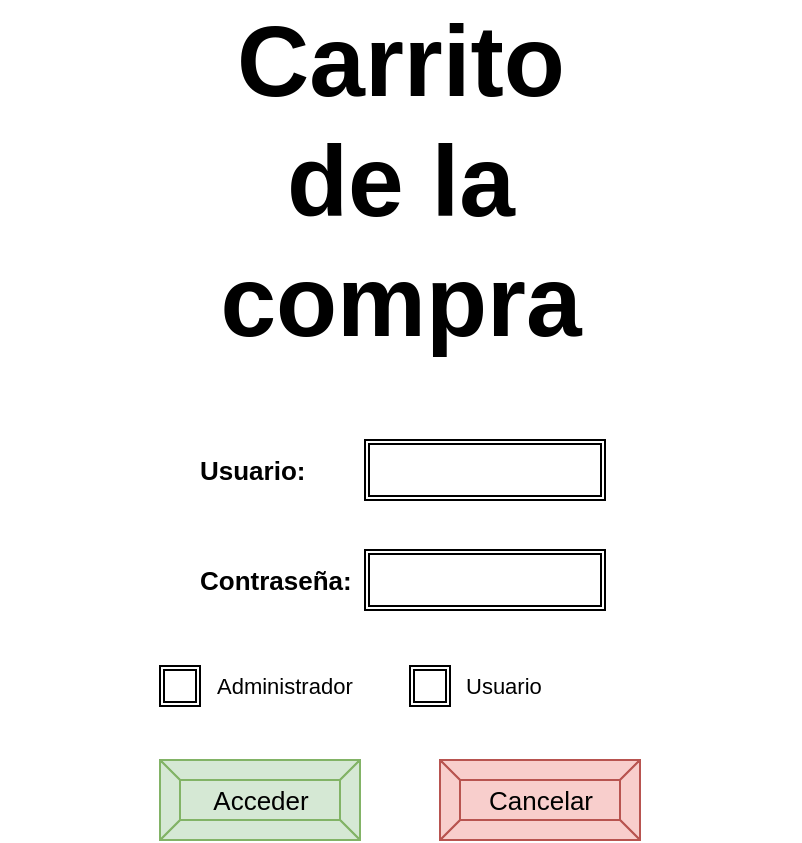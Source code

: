 <mxfile version="13.9.7" type="github" pages="7">
  <diagram id="1oytryBO9GSDGIrizIe0" name="Pantalla Principal">
    <mxGraphModel dx="782" dy="469" grid="1" gridSize="10" guides="1" tooltips="1" connect="1" arrows="1" fold="1" page="1" pageScale="1" pageWidth="850" pageHeight="1100" math="0" shadow="0">
      <root>
        <mxCell id="ukNA-M5yfLvQJVox_OQi-0" />
        <mxCell id="ukNA-M5yfLvQJVox_OQi-1" parent="ukNA-M5yfLvQJVox_OQi-0" />
        <mxCell id="4FIWCCuaARvgvhv9Qzkj-0" value="&lt;font style=&quot;font-size: 50px&quot;&gt;Carrito &lt;br&gt;de la &lt;br&gt;compra&lt;/font&gt;" style="text;strokeColor=none;fillColor=none;html=1;fontSize=45;fontStyle=1;verticalAlign=middle;align=center;" parent="ukNA-M5yfLvQJVox_OQi-1" vertex="1">
          <mxGeometry x="200" y="120" width="400" height="140" as="geometry" />
        </mxCell>
        <mxCell id="wFfbfzE87KHU4SjTxhdI-11" value="Usuario:" style="text;html=1;strokeColor=none;fillColor=none;align=left;verticalAlign=middle;whiteSpace=wrap;rounded=0;fontSize=13;fontStyle=1" parent="ukNA-M5yfLvQJVox_OQi-1" vertex="1">
          <mxGeometry x="297.5" y="325" width="80" height="20" as="geometry" />
        </mxCell>
        <mxCell id="wFfbfzE87KHU4SjTxhdI-12" value="&lt;b&gt;Contraseña:&lt;/b&gt;" style="text;html=1;strokeColor=none;fillColor=none;align=left;verticalAlign=middle;whiteSpace=wrap;rounded=0;fontSize=13;" parent="ukNA-M5yfLvQJVox_OQi-1" vertex="1">
          <mxGeometry x="297.5" y="380" width="80" height="20" as="geometry" />
        </mxCell>
        <mxCell id="wFfbfzE87KHU4SjTxhdI-13" value="" style="shape=ext;double=1;rounded=0;whiteSpace=wrap;html=1;" parent="ukNA-M5yfLvQJVox_OQi-1" vertex="1">
          <mxGeometry x="382.5" y="320" width="120" height="30" as="geometry" />
        </mxCell>
        <mxCell id="wFfbfzE87KHU4SjTxhdI-15" value="" style="shape=ext;double=1;rounded=0;whiteSpace=wrap;html=1;" parent="ukNA-M5yfLvQJVox_OQi-1" vertex="1">
          <mxGeometry x="382.5" y="375" width="120" height="30" as="geometry" />
        </mxCell>
        <mxCell id="wFfbfzE87KHU4SjTxhdI-16" value="Acceder" style="labelPosition=center;verticalLabelPosition=middle;align=center;html=1;shape=mxgraph.basic.button;dx=10;fontSize=13;fillColor=#d5e8d4;strokeColor=#82b366;" parent="ukNA-M5yfLvQJVox_OQi-1" vertex="1">
          <mxGeometry x="280" y="480" width="100" height="40" as="geometry" />
        </mxCell>
        <mxCell id="wFfbfzE87KHU4SjTxhdI-17" value="Cancelar" style="labelPosition=center;verticalLabelPosition=middle;align=center;html=1;shape=mxgraph.basic.button;dx=10;fontSize=13;fillColor=#f8cecc;strokeColor=#b85450;" parent="ukNA-M5yfLvQJVox_OQi-1" vertex="1">
          <mxGeometry x="420" y="480" width="100" height="40" as="geometry" />
        </mxCell>
        <mxCell id="wFfbfzE87KHU4SjTxhdI-18" value="Administrador" style="text;strokeColor=none;fillColor=none;align=left;verticalAlign=top;spacingLeft=4;spacingRight=4;overflow=hidden;rotatable=0;points=[[0,0.5],[1,0.5]];portConstraint=eastwest;fontSize=11;" parent="ukNA-M5yfLvQJVox_OQi-1" vertex="1">
          <mxGeometry x="302.5" y="430" width="80" height="26" as="geometry" />
        </mxCell>
        <mxCell id="wFfbfzE87KHU4SjTxhdI-19" value="Usuario" style="text;html=1;strokeColor=none;fillColor=none;align=left;verticalAlign=middle;whiteSpace=wrap;rounded=0;fontSize=11;" parent="ukNA-M5yfLvQJVox_OQi-1" vertex="1">
          <mxGeometry x="431.25" y="433" width="77.5" height="20" as="geometry" />
        </mxCell>
        <mxCell id="wFfbfzE87KHU4SjTxhdI-21" value="" style="shape=ext;double=1;rounded=0;whiteSpace=wrap;html=1;labelBackgroundColor=#000000;fontSize=11;align=left;" parent="ukNA-M5yfLvQJVox_OQi-1" vertex="1">
          <mxGeometry x="405" y="433" width="20" height="20" as="geometry" />
        </mxCell>
        <mxCell id="wFfbfzE87KHU4SjTxhdI-22" value="" style="shape=ext;double=1;rounded=0;whiteSpace=wrap;html=1;labelBackgroundColor=#000000;fontSize=11;align=left;" parent="ukNA-M5yfLvQJVox_OQi-1" vertex="1">
          <mxGeometry x="280" y="433" width="20" height="20" as="geometry" />
        </mxCell>
      </root>
    </mxGraphModel>
  </diagram>
  <diagram id="JE7RJHUmOD-XOfDB0uFe" name="Página consumidores">
    <mxGraphModel dx="782" dy="469" grid="1" gridSize="10" guides="1" tooltips="1" connect="1" arrows="1" fold="1" page="1" pageScale="1" pageWidth="850" pageHeight="1100" math="0" shadow="0">
      <root>
        <mxCell id="9Xrupegw-qmzZwdCUhiw-0" />
        <mxCell id="9Xrupegw-qmzZwdCUhiw-1" parent="9Xrupegw-qmzZwdCUhiw-0" />
        <mxCell id="KhyxX-JlV9OXpOjM26cw-0" value="Consumidores" style="swimlane;fontStyle=0;childLayout=stackLayout;horizontal=1;startSize=26;fillColor=none;horizontalStack=0;resizeParent=1;resizeParentMax=0;resizeLast=0;collapsible=1;marginBottom=0;labelBackgroundColor=none;fontSize=15;align=left;" parent="9Xrupegw-qmzZwdCUhiw-1" vertex="1">
          <mxGeometry x="240" y="110" width="280" height="156" as="geometry" />
        </mxCell>
        <mxCell id="KhyxX-JlV9OXpOjM26cw-1" value="Antonio Pinares Pérez" style="text;strokeColor=none;fillColor=none;align=left;verticalAlign=top;spacingLeft=4;spacingRight=4;overflow=hidden;rotatable=0;points=[[0,0.5],[1,0.5]];portConstraint=eastwest;" parent="KhyxX-JlV9OXpOjM26cw-0" vertex="1">
          <mxGeometry y="26" width="280" height="26" as="geometry" />
        </mxCell>
        <mxCell id="KhyxX-JlV9OXpOjM26cw-2" value="Jose Luis Domínguez Suárez" style="text;strokeColor=none;fillColor=none;align=left;verticalAlign=top;spacingLeft=4;spacingRight=4;overflow=hidden;rotatable=0;points=[[0,0.5],[1,0.5]];portConstraint=eastwest;" parent="KhyxX-JlV9OXpOjM26cw-0" vertex="1">
          <mxGeometry y="52" width="280" height="26" as="geometry" />
        </mxCell>
        <mxCell id="KhyxX-JlV9OXpOjM26cw-3" value="David Alonso Fernández" style="text;strokeColor=none;fillColor=none;align=left;verticalAlign=top;spacingLeft=4;spacingRight=4;overflow=hidden;rotatable=0;points=[[0,0.5],[1,0.5]];portConstraint=eastwest;" parent="KhyxX-JlV9OXpOjM26cw-0" vertex="1">
          <mxGeometry y="78" width="280" height="26" as="geometry" />
        </mxCell>
        <mxCell id="U7ENtaiXiIMHcHtLOBs0-0" value="Pepe Viyuela García" style="text;strokeColor=none;fillColor=none;align=left;verticalAlign=top;spacingLeft=4;spacingRight=4;overflow=hidden;rotatable=0;points=[[0,0.5],[1,0.5]];portConstraint=eastwest;" parent="KhyxX-JlV9OXpOjM26cw-0" vertex="1">
          <mxGeometry y="104" width="280" height="26" as="geometry" />
        </mxCell>
        <mxCell id="U7ENtaiXiIMHcHtLOBs0-1" value="Francisco Alvarez Rueda " style="text;strokeColor=none;fillColor=none;align=left;verticalAlign=top;spacingLeft=4;spacingRight=4;overflow=hidden;rotatable=0;points=[[0,0.5],[1,0.5]];portConstraint=eastwest;" parent="KhyxX-JlV9OXpOjM26cw-0" vertex="1">
          <mxGeometry y="130" width="280" height="26" as="geometry" />
        </mxCell>
        <mxCell id="U7ENtaiXiIMHcHtLOBs0-3" value="Crear" style="labelPosition=center;verticalLabelPosition=middle;align=center;html=1;shape=mxgraph.basic.button;dx=10;labelBackgroundColor=none;fontSize=15;fillColor=#d5e8d4;strokeColor=#82b366;" parent="9Xrupegw-qmzZwdCUhiw-1" vertex="1">
          <mxGeometry x="150" y="310" width="100" height="40" as="geometry" />
        </mxCell>
        <mxCell id="U7ENtaiXiIMHcHtLOBs0-4" value="Borrar" style="labelPosition=center;verticalLabelPosition=middle;align=center;html=1;shape=mxgraph.basic.button;dx=10;labelBackgroundColor=none;fontSize=15;fillColor=#f8cecc;strokeColor=#b85450;" parent="9Xrupegw-qmzZwdCUhiw-1" vertex="1">
          <mxGeometry x="270" y="310" width="100" height="40" as="geometry" />
        </mxCell>
        <mxCell id="U7ENtaiXiIMHcHtLOBs0-5" value="Modificar" style="labelPosition=center;verticalLabelPosition=middle;align=center;html=1;shape=mxgraph.basic.button;dx=10;labelBackgroundColor=none;fontSize=15;fillColor=#dae8fc;strokeColor=#6c8ebf;" parent="9Xrupegw-qmzZwdCUhiw-1" vertex="1">
          <mxGeometry x="390" y="310" width="100" height="40" as="geometry" />
        </mxCell>
        <mxCell id="h-pnrAj-fxrFlI1M0Emh-0" value="" style="endArrow=classic;html=1;fontSize=14;" parent="9Xrupegw-qmzZwdCUhiw-1" edge="1">
          <mxGeometry width="50" height="50" relative="1" as="geometry">
            <mxPoint x="320" y="352" as="sourcePoint" />
            <mxPoint x="320" y="390" as="targetPoint" />
            <Array as="points" />
          </mxGeometry>
        </mxCell>
        <mxCell id="h-pnrAj-fxrFlI1M0Emh-1" value="Icon" style="text;html=1;strokeColor=none;fillColor=none;align=center;verticalAlign=middle;whiteSpace=wrap;rounded=0;" parent="9Xrupegw-qmzZwdCUhiw-1" vertex="1">
          <mxGeometry x="300" y="390" width="40" height="20" as="geometry" />
        </mxCell>
        <mxCell id="Ra2SCtTPDi94LdlTgoam-0" value="Ver pedidos &lt;br&gt;y facturas" style="labelPosition=center;verticalLabelPosition=middle;align=center;html=1;shape=mxgraph.basic.button;dx=10;fontSize=14;fillColor=#e1d5e7;strokeColor=#9673a6;" parent="9Xrupegw-qmzZwdCUhiw-1" vertex="1">
          <mxGeometry x="510" y="300" width="100" height="60" as="geometry" />
        </mxCell>
        <mxCell id="OKfHSta1-EENuwD91ScF-0" value="Nombre:" style="text;html=1;strokeColor=none;fillColor=none;align=left;verticalAlign=middle;whiteSpace=wrap;rounded=0;fontSize=14;fontStyle=1" parent="9Xrupegw-qmzZwdCUhiw-1" vertex="1">
          <mxGeometry x="490" y="425" width="100" height="20" as="geometry" />
        </mxCell>
        <mxCell id="OKfHSta1-EENuwD91ScF-1" value="&lt;b&gt;Dirección:&lt;/b&gt;" style="text;html=1;strokeColor=none;fillColor=none;align=left;verticalAlign=middle;whiteSpace=wrap;rounded=0;fontSize=14;" parent="9Xrupegw-qmzZwdCUhiw-1" vertex="1">
          <mxGeometry x="490" y="505" width="100" height="20" as="geometry" />
        </mxCell>
        <mxCell id="OKfHSta1-EENuwD91ScF-2" value="Teléfono:" style="text;html=1;strokeColor=none;fillColor=none;align=left;verticalAlign=middle;whiteSpace=wrap;rounded=0;fontSize=14;fontStyle=1" parent="9Xrupegw-qmzZwdCUhiw-1" vertex="1">
          <mxGeometry x="490" y="545" width="100" height="20" as="geometry" />
        </mxCell>
        <mxCell id="OKfHSta1-EENuwD91ScF-3" value="" style="shape=ext;double=1;rounded=0;whiteSpace=wrap;html=1;fontSize=14;align=left;" parent="9Xrupegw-qmzZwdCUhiw-1" vertex="1">
          <mxGeometry x="600" y="420" width="150" height="30" as="geometry" />
        </mxCell>
        <mxCell id="OKfHSta1-EENuwD91ScF-4" value="" style="shape=ext;double=1;rounded=0;whiteSpace=wrap;html=1;fontSize=14;align=left;" parent="9Xrupegw-qmzZwdCUhiw-1" vertex="1">
          <mxGeometry x="600" y="500" width="150" height="30" as="geometry" />
        </mxCell>
        <mxCell id="OKfHSta1-EENuwD91ScF-5" value="" style="shape=ext;double=1;rounded=0;whiteSpace=wrap;html=1;fontSize=14;align=left;" parent="9Xrupegw-qmzZwdCUhiw-1" vertex="1">
          <mxGeometry x="600" y="540" width="150" height="30" as="geometry" />
        </mxCell>
        <mxCell id="OKfHSta1-EENuwD91ScF-6" value="Añadir" style="labelPosition=center;verticalLabelPosition=middle;align=center;html=1;shape=mxgraph.basic.button;dx=10;fontSize=14;fillColor=#d5e8d4;strokeColor=#82b366;" parent="9Xrupegw-qmzZwdCUhiw-1" vertex="1">
          <mxGeometry x="490" y="605" width="100" height="40" as="geometry" />
        </mxCell>
        <mxCell id="OKfHSta1-EENuwD91ScF-7" value="Volver" style="labelPosition=center;verticalLabelPosition=middle;align=center;html=1;shape=mxgraph.basic.button;dx=10;fontSize=14;fillColor=#dae8fc;strokeColor=#6c8ebf;" parent="9Xrupegw-qmzZwdCUhiw-1" vertex="1">
          <mxGeometry x="630" y="605" width="100" height="40" as="geometry" />
        </mxCell>
        <mxCell id="qkgVL1MJs17L4o5YYskw-0" value="Apellidos:" style="text;html=1;strokeColor=none;fillColor=none;align=left;verticalAlign=middle;whiteSpace=wrap;rounded=0;fontSize=14;fontStyle=1" parent="9Xrupegw-qmzZwdCUhiw-1" vertex="1">
          <mxGeometry x="490" y="465" width="100" height="20" as="geometry" />
        </mxCell>
        <mxCell id="qkgVL1MJs17L4o5YYskw-1" value="" style="shape=ext;double=1;rounded=0;whiteSpace=wrap;html=1;fontSize=14;align=left;" parent="9Xrupegw-qmzZwdCUhiw-1" vertex="1">
          <mxGeometry x="600" y="460" width="150" height="30" as="geometry" />
        </mxCell>
        <mxCell id="Mc2fQ1zBVUID_WkqstHb-0" value="&amp;nbsp;Volver a la&lt;br&gt;Pantalla principal" style="labelPosition=center;verticalLabelPosition=middle;align=center;html=1;shape=mxgraph.basic.button;dx=10;fontSize=14;fillColor=#fff2cc;strokeColor=#d6b656;" parent="9Xrupegw-qmzZwdCUhiw-1" vertex="1">
          <mxGeometry x="320" y="690" width="160" height="60" as="geometry" />
        </mxCell>
      </root>
    </mxGraphModel>
  </diagram>
  <diagram id="oGccPNe0Vo_Gk9L0wp7k" name="Página modificación">
    <mxGraphModel dx="782" dy="469" grid="1" gridSize="10" guides="1" tooltips="1" connect="1" arrows="1" fold="1" page="1" pageScale="1" pageWidth="850" pageHeight="1100" math="0" shadow="0">
      <root>
        <mxCell id="Xw8H62WZDZWN23Qor98x-0" />
        <mxCell id="Xw8H62WZDZWN23Qor98x-1" parent="Xw8H62WZDZWN23Qor98x-0" />
        <mxCell id="Xw8H62WZDZWN23Qor98x-2" value="Nombre:" style="text;html=1;strokeColor=none;fillColor=none;align=left;verticalAlign=middle;whiteSpace=wrap;rounded=0;fontSize=14;fontStyle=1" parent="Xw8H62WZDZWN23Qor98x-1" vertex="1">
          <mxGeometry x="270" y="135" width="100" height="20" as="geometry" />
        </mxCell>
        <mxCell id="Xw8H62WZDZWN23Qor98x-3" value="&lt;b&gt;Dirección:&lt;/b&gt;" style="text;html=1;strokeColor=none;fillColor=none;align=left;verticalAlign=middle;whiteSpace=wrap;rounded=0;fontSize=14;" parent="Xw8H62WZDZWN23Qor98x-1" vertex="1">
          <mxGeometry x="270" y="175" width="100" height="20" as="geometry" />
        </mxCell>
        <mxCell id="Xw8H62WZDZWN23Qor98x-4" value="Teléfono:" style="text;html=1;strokeColor=none;fillColor=none;align=left;verticalAlign=middle;whiteSpace=wrap;rounded=0;fontSize=14;fontStyle=1" parent="Xw8H62WZDZWN23Qor98x-1" vertex="1">
          <mxGeometry x="270" y="215" width="100" height="20" as="geometry" />
        </mxCell>
        <mxCell id="Xw8H62WZDZWN23Qor98x-5" value="" style="shape=ext;double=1;rounded=0;whiteSpace=wrap;html=1;fontSize=14;align=left;" parent="Xw8H62WZDZWN23Qor98x-1" vertex="1">
          <mxGeometry x="380" y="130" width="170" height="30" as="geometry" />
        </mxCell>
        <mxCell id="Xw8H62WZDZWN23Qor98x-6" value="" style="shape=ext;double=1;rounded=0;whiteSpace=wrap;html=1;fontSize=14;align=left;" parent="Xw8H62WZDZWN23Qor98x-1" vertex="1">
          <mxGeometry x="380" y="170" width="170" height="30" as="geometry" />
        </mxCell>
        <mxCell id="Xw8H62WZDZWN23Qor98x-7" value="" style="shape=ext;double=1;rounded=0;whiteSpace=wrap;html=1;fontSize=14;align=left;" parent="Xw8H62WZDZWN23Qor98x-1" vertex="1">
          <mxGeometry x="380" y="210" width="170" height="30" as="geometry" />
        </mxCell>
        <mxCell id="Xw8H62WZDZWN23Qor98x-8" value="Datos del consumidor" style="text;strokeColor=none;fillColor=none;html=1;fontSize=24;fontStyle=1;verticalAlign=middle;align=center;" parent="Xw8H62WZDZWN23Qor98x-1" vertex="1">
          <mxGeometry x="285" y="50" width="280" height="40" as="geometry" />
        </mxCell>
        <mxCell id="Xw8H62WZDZWN23Qor98x-9" value="Guardar cambios" style="labelPosition=center;verticalLabelPosition=middle;align=center;html=1;shape=mxgraph.basic.button;dx=10;fontSize=14;fillColor=#d5e8d4;strokeColor=#82b366;" parent="Xw8H62WZDZWN23Qor98x-1" vertex="1">
          <mxGeometry x="250" y="280" width="150" height="40" as="geometry" />
        </mxCell>
        <mxCell id="Xw8H62WZDZWN23Qor98x-10" value="Volver" style="labelPosition=center;verticalLabelPosition=middle;align=center;html=1;shape=mxgraph.basic.button;dx=10;fontSize=14;fillColor=#dae8fc;strokeColor=#6c8ebf;" parent="Xw8H62WZDZWN23Qor98x-1" vertex="1">
          <mxGeometry x="465" y="280" width="100" height="40" as="geometry" />
        </mxCell>
      </root>
    </mxGraphModel>
  </diagram>
  <diagram id="ALhSMi8Ux_vQNglmKTie" name="Página Pedidos y Facturas">
    <mxGraphModel dx="782" dy="469" grid="1" gridSize="10" guides="1" tooltips="1" connect="1" arrows="1" fold="1" page="1" pageScale="1" pageWidth="850" pageHeight="1100" math="0" shadow="0">
      <root>
        <mxCell id="i37LLWliPGDlSj_grzE--0" />
        <mxCell id="i37LLWliPGDlSj_grzE--1" parent="i37LLWliPGDlSj_grzE--0" />
        <mxCell id="nz117XyAdWPTFLOI48Ry-0" value="Pedidos" style="shape=table;html=1;whiteSpace=wrap;startSize=30;container=1;collapsible=0;childLayout=tableLayout;fontStyle=1;align=center;fontSize=14;" parent="i37LLWliPGDlSj_grzE--1" vertex="1">
          <mxGeometry x="70" y="160" width="398" height="150" as="geometry" />
        </mxCell>
        <mxCell id="nz117XyAdWPTFLOI48Ry-1" value="" style="shape=partialRectangle;html=1;whiteSpace=wrap;collapsible=0;dropTarget=0;pointerEvents=0;fillColor=none;top=0;left=0;bottom=0;right=0;points=[[0,0.5],[1,0.5]];portConstraint=eastwest;" parent="nz117XyAdWPTFLOI48Ry-0" vertex="1">
          <mxGeometry y="30" width="398" height="40" as="geometry" />
        </mxCell>
        <mxCell id="nz117XyAdWPTFLOI48Ry-2" value="Id pedido" style="shape=partialRectangle;html=1;whiteSpace=wrap;connectable=0;fillColor=none;top=0;left=0;bottom=0;right=0;overflow=hidden;fontStyle=1" parent="nz117XyAdWPTFLOI48Ry-1" vertex="1">
          <mxGeometry width="101" height="40" as="geometry" />
        </mxCell>
        <mxCell id="nz117XyAdWPTFLOI48Ry-4" value="Id consumidor" style="shape=partialRectangle;html=1;whiteSpace=wrap;connectable=0;fillColor=none;top=0;left=0;bottom=0;right=0;overflow=hidden;fontStyle=1" parent="nz117XyAdWPTFLOI48Ry-1" vertex="1">
          <mxGeometry x="101" width="101" height="40" as="geometry" />
        </mxCell>
        <mxCell id="9FDW1EErlyag8xGHhBON-5" value="Precio total" style="shape=partialRectangle;html=1;whiteSpace=wrap;connectable=0;fillColor=none;top=0;left=0;bottom=0;right=0;overflow=hidden;fontStyle=1" parent="nz117XyAdWPTFLOI48Ry-1" vertex="1">
          <mxGeometry x="202" width="98" height="40" as="geometry" />
        </mxCell>
        <mxCell id="a_FSmU-_Md6L7YnnoDBz-0" value="Fecha" style="shape=partialRectangle;html=1;whiteSpace=wrap;connectable=0;fillColor=none;top=0;left=0;bottom=0;right=0;overflow=hidden;fontStyle=1" parent="nz117XyAdWPTFLOI48Ry-1" vertex="1">
          <mxGeometry x="300" width="98" height="40" as="geometry" />
        </mxCell>
        <mxCell id="nz117XyAdWPTFLOI48Ry-5" value="" style="shape=partialRectangle;html=1;whiteSpace=wrap;collapsible=0;dropTarget=0;pointerEvents=0;fillColor=none;top=0;left=0;bottom=0;right=0;points=[[0,0.5],[1,0.5]];portConstraint=eastwest;" parent="nz117XyAdWPTFLOI48Ry-0" vertex="1">
          <mxGeometry y="70" width="398" height="40" as="geometry" />
        </mxCell>
        <mxCell id="nz117XyAdWPTFLOI48Ry-6" value="" style="shape=partialRectangle;html=1;whiteSpace=wrap;connectable=0;fillColor=none;top=0;left=0;bottom=0;right=0;overflow=hidden;" parent="nz117XyAdWPTFLOI48Ry-5" vertex="1">
          <mxGeometry width="101" height="40" as="geometry" />
        </mxCell>
        <mxCell id="nz117XyAdWPTFLOI48Ry-8" value="" style="shape=partialRectangle;html=1;whiteSpace=wrap;connectable=0;fillColor=none;top=0;left=0;bottom=0;right=0;overflow=hidden;" parent="nz117XyAdWPTFLOI48Ry-5" vertex="1">
          <mxGeometry x="101" width="101" height="40" as="geometry" />
        </mxCell>
        <mxCell id="9FDW1EErlyag8xGHhBON-6" style="shape=partialRectangle;html=1;whiteSpace=wrap;connectable=0;fillColor=none;top=0;left=0;bottom=0;right=0;overflow=hidden;" parent="nz117XyAdWPTFLOI48Ry-5" vertex="1">
          <mxGeometry x="202" width="98" height="40" as="geometry" />
        </mxCell>
        <mxCell id="a_FSmU-_Md6L7YnnoDBz-1" style="shape=partialRectangle;html=1;whiteSpace=wrap;connectable=0;fillColor=none;top=0;left=0;bottom=0;right=0;overflow=hidden;" parent="nz117XyAdWPTFLOI48Ry-5" vertex="1">
          <mxGeometry x="300" width="98" height="40" as="geometry" />
        </mxCell>
        <mxCell id="nz117XyAdWPTFLOI48Ry-9" value="" style="shape=partialRectangle;html=1;whiteSpace=wrap;collapsible=0;dropTarget=0;pointerEvents=0;fillColor=none;top=0;left=0;bottom=0;right=0;points=[[0,0.5],[1,0.5]];portConstraint=eastwest;" parent="nz117XyAdWPTFLOI48Ry-0" vertex="1">
          <mxGeometry y="110" width="398" height="40" as="geometry" />
        </mxCell>
        <mxCell id="nz117XyAdWPTFLOI48Ry-10" value="" style="shape=partialRectangle;html=1;whiteSpace=wrap;connectable=0;fillColor=none;top=0;left=0;bottom=0;right=0;overflow=hidden;" parent="nz117XyAdWPTFLOI48Ry-9" vertex="1">
          <mxGeometry width="101" height="40" as="geometry" />
        </mxCell>
        <mxCell id="nz117XyAdWPTFLOI48Ry-12" value="" style="shape=partialRectangle;html=1;whiteSpace=wrap;connectable=0;fillColor=none;top=0;left=0;bottom=0;right=0;overflow=hidden;" parent="nz117XyAdWPTFLOI48Ry-9" vertex="1">
          <mxGeometry x="101" width="101" height="40" as="geometry" />
        </mxCell>
        <mxCell id="9FDW1EErlyag8xGHhBON-7" style="shape=partialRectangle;html=1;whiteSpace=wrap;connectable=0;fillColor=none;top=0;left=0;bottom=0;right=0;overflow=hidden;" parent="nz117XyAdWPTFLOI48Ry-9" vertex="1">
          <mxGeometry x="202" width="98" height="40" as="geometry" />
        </mxCell>
        <mxCell id="a_FSmU-_Md6L7YnnoDBz-2" style="shape=partialRectangle;html=1;whiteSpace=wrap;connectable=0;fillColor=none;top=0;left=0;bottom=0;right=0;overflow=hidden;" parent="nz117XyAdWPTFLOI48Ry-9" vertex="1">
          <mxGeometry x="300" width="98" height="40" as="geometry" />
        </mxCell>
        <mxCell id="nz117XyAdWPTFLOI48Ry-30" value="Facturas" style="shape=table;html=1;whiteSpace=wrap;startSize=30;container=1;collapsible=0;childLayout=tableLayout;fontStyle=1;align=center;fontSize=14;" parent="i37LLWliPGDlSj_grzE--1" vertex="1">
          <mxGeometry x="650" y="160" width="480" height="150" as="geometry" />
        </mxCell>
        <mxCell id="nz117XyAdWPTFLOI48Ry-31" value="" style="shape=partialRectangle;html=1;whiteSpace=wrap;collapsible=0;dropTarget=0;pointerEvents=0;fillColor=none;top=0;left=0;bottom=0;right=0;points=[[0,0.5],[1,0.5]];portConstraint=eastwest;" parent="nz117XyAdWPTFLOI48Ry-30" vertex="1">
          <mxGeometry y="30" width="480" height="40" as="geometry" />
        </mxCell>
        <mxCell id="nz117XyAdWPTFLOI48Ry-33" value="Id factura" style="shape=partialRectangle;html=1;whiteSpace=wrap;connectable=0;fillColor=none;top=0;left=0;bottom=0;right=0;overflow=hidden;fontStyle=1" parent="nz117XyAdWPTFLOI48Ry-31" vertex="1">
          <mxGeometry width="120" height="40" as="geometry" />
        </mxCell>
        <mxCell id="4FgZ59cSSkZZZSxKSr4L-0" value="Id pedido" style="shape=partialRectangle;html=1;whiteSpace=wrap;connectable=0;fillColor=none;top=0;left=0;bottom=0;right=0;overflow=hidden;fontStyle=1" parent="nz117XyAdWPTFLOI48Ry-31" vertex="1">
          <mxGeometry x="120" width="120" height="40" as="geometry" />
        </mxCell>
        <mxCell id="nz117XyAdWPTFLOI48Ry-34" value="Precio total" style="shape=partialRectangle;html=1;whiteSpace=wrap;connectable=0;fillColor=none;top=0;left=0;bottom=0;right=0;overflow=hidden;fontStyle=1" parent="nz117XyAdWPTFLOI48Ry-31" vertex="1">
          <mxGeometry x="240" width="120" height="40" as="geometry" />
        </mxCell>
        <mxCell id="a_FSmU-_Md6L7YnnoDBz-3" value="Fecha" style="shape=partialRectangle;html=1;whiteSpace=wrap;connectable=0;fillColor=none;top=0;left=0;bottom=0;right=0;overflow=hidden;fontStyle=1" parent="nz117XyAdWPTFLOI48Ry-31" vertex="1">
          <mxGeometry x="360" width="120" height="40" as="geometry" />
        </mxCell>
        <mxCell id="nz117XyAdWPTFLOI48Ry-35" value="" style="shape=partialRectangle;html=1;whiteSpace=wrap;collapsible=0;dropTarget=0;pointerEvents=0;fillColor=none;top=0;left=0;bottom=0;right=0;points=[[0,0.5],[1,0.5]];portConstraint=eastwest;" parent="nz117XyAdWPTFLOI48Ry-30" vertex="1">
          <mxGeometry y="70" width="480" height="40" as="geometry" />
        </mxCell>
        <mxCell id="nz117XyAdWPTFLOI48Ry-37" value="" style="shape=partialRectangle;html=1;whiteSpace=wrap;connectable=0;fillColor=none;top=0;left=0;bottom=0;right=0;overflow=hidden;" parent="nz117XyAdWPTFLOI48Ry-35" vertex="1">
          <mxGeometry width="120" height="40" as="geometry" />
        </mxCell>
        <mxCell id="4FgZ59cSSkZZZSxKSr4L-1" style="shape=partialRectangle;html=1;whiteSpace=wrap;connectable=0;fillColor=none;top=0;left=0;bottom=0;right=0;overflow=hidden;" parent="nz117XyAdWPTFLOI48Ry-35" vertex="1">
          <mxGeometry x="120" width="120" height="40" as="geometry" />
        </mxCell>
        <mxCell id="nz117XyAdWPTFLOI48Ry-38" value="" style="shape=partialRectangle;html=1;whiteSpace=wrap;connectable=0;fillColor=none;top=0;left=0;bottom=0;right=0;overflow=hidden;" parent="nz117XyAdWPTFLOI48Ry-35" vertex="1">
          <mxGeometry x="240" width="120" height="40" as="geometry" />
        </mxCell>
        <mxCell id="a_FSmU-_Md6L7YnnoDBz-4" style="shape=partialRectangle;html=1;whiteSpace=wrap;connectable=0;fillColor=none;top=0;left=0;bottom=0;right=0;overflow=hidden;" parent="nz117XyAdWPTFLOI48Ry-35" vertex="1">
          <mxGeometry x="360" width="120" height="40" as="geometry" />
        </mxCell>
        <mxCell id="nz117XyAdWPTFLOI48Ry-39" value="" style="shape=partialRectangle;html=1;whiteSpace=wrap;collapsible=0;dropTarget=0;pointerEvents=0;fillColor=none;top=0;left=0;bottom=0;right=0;points=[[0,0.5],[1,0.5]];portConstraint=eastwest;" parent="nz117XyAdWPTFLOI48Ry-30" vertex="1">
          <mxGeometry y="110" width="480" height="40" as="geometry" />
        </mxCell>
        <mxCell id="nz117XyAdWPTFLOI48Ry-41" value="" style="shape=partialRectangle;html=1;whiteSpace=wrap;connectable=0;fillColor=none;top=0;left=0;bottom=0;right=0;overflow=hidden;" parent="nz117XyAdWPTFLOI48Ry-39" vertex="1">
          <mxGeometry width="120" height="40" as="geometry" />
        </mxCell>
        <mxCell id="4FgZ59cSSkZZZSxKSr4L-2" style="shape=partialRectangle;html=1;whiteSpace=wrap;connectable=0;fillColor=none;top=0;left=0;bottom=0;right=0;overflow=hidden;" parent="nz117XyAdWPTFLOI48Ry-39" vertex="1">
          <mxGeometry x="120" width="120" height="40" as="geometry" />
        </mxCell>
        <mxCell id="nz117XyAdWPTFLOI48Ry-42" value="" style="shape=partialRectangle;html=1;whiteSpace=wrap;connectable=0;fillColor=none;top=0;left=0;bottom=0;right=0;overflow=hidden;" parent="nz117XyAdWPTFLOI48Ry-39" vertex="1">
          <mxGeometry x="240" width="120" height="40" as="geometry" />
        </mxCell>
        <mxCell id="a_FSmU-_Md6L7YnnoDBz-5" style="shape=partialRectangle;html=1;whiteSpace=wrap;connectable=0;fillColor=none;top=0;left=0;bottom=0;right=0;overflow=hidden;" parent="nz117XyAdWPTFLOI48Ry-39" vertex="1">
          <mxGeometry x="360" width="120" height="40" as="geometry" />
        </mxCell>
        <mxCell id="nz117XyAdWPTFLOI48Ry-43" value="Volver" style="labelPosition=center;verticalLabelPosition=middle;align=center;html=1;shape=mxgraph.basic.button;dx=10;fontSize=14;fillColor=#dae8fc;strokeColor=#6c8ebf;" parent="i37LLWliPGDlSj_grzE--1" vertex="1">
          <mxGeometry x="600" y="760" width="80" height="40" as="geometry" />
        </mxCell>
        <mxCell id="98F9GioYfa7urQuL5ReM-0" value="Consultar productos" style="labelPosition=center;verticalLabelPosition=middle;align=center;html=1;shape=mxgraph.basic.button;dx=10;fontSize=14;fillColor=#e1d5e7;strokeColor=#9673a6;" parent="i37LLWliPGDlSj_grzE--1" vertex="1">
          <mxGeometry x="330" y="360" width="160" height="40" as="geometry" />
        </mxCell>
        <mxCell id="OtctQP7acVX6ZNN9AiLI-17" value="Ver estado" style="labelPosition=center;verticalLabelPosition=middle;align=center;html=1;shape=mxgraph.basic.button;dx=10;fontSize=14;fillColor=#e1d5e7;strokeColor=#9673a6;" parent="i37LLWliPGDlSj_grzE--1" vertex="1">
          <mxGeometry x="1060.5" y="360" width="100" height="40" as="geometry" />
        </mxCell>
        <mxCell id="OtctQP7acVX6ZNN9AiLI-18" value="Pagos" style="shape=table;html=1;whiteSpace=wrap;startSize=30;container=1;collapsible=0;childLayout=tableLayout;fontStyle=1;align=center;fontSize=14;" parent="i37LLWliPGDlSj_grzE--1" vertex="1">
          <mxGeometry x="980" y="440" width="241" height="150" as="geometry" />
        </mxCell>
        <mxCell id="OtctQP7acVX6ZNN9AiLI-19" value="" style="shape=partialRectangle;html=1;whiteSpace=wrap;collapsible=0;dropTarget=0;pointerEvents=0;fillColor=none;top=0;left=0;bottom=0;right=0;points=[[0,0.5],[1,0.5]];portConstraint=eastwest;" parent="OtctQP7acVX6ZNN9AiLI-18" vertex="1">
          <mxGeometry y="30" width="241" height="40" as="geometry" />
        </mxCell>
        <mxCell id="OtctQP7acVX6ZNN9AiLI-20" value="Id Factura" style="shape=partialRectangle;html=1;whiteSpace=wrap;connectable=0;fillColor=none;top=0;left=0;bottom=0;right=0;overflow=hidden;fontStyle=1" parent="OtctQP7acVX6ZNN9AiLI-19" vertex="1">
          <mxGeometry width="119" height="40" as="geometry" />
        </mxCell>
        <mxCell id="OtctQP7acVX6ZNN9AiLI-21" value="Estado" style="shape=partialRectangle;html=1;whiteSpace=wrap;connectable=0;fillColor=none;top=0;left=0;bottom=0;right=0;overflow=hidden;fontStyle=1" parent="OtctQP7acVX6ZNN9AiLI-19" vertex="1">
          <mxGeometry x="119" width="122" height="40" as="geometry" />
        </mxCell>
        <mxCell id="OtctQP7acVX6ZNN9AiLI-23" value="" style="shape=partialRectangle;html=1;whiteSpace=wrap;collapsible=0;dropTarget=0;pointerEvents=0;fillColor=none;top=0;left=0;bottom=0;right=0;points=[[0,0.5],[1,0.5]];portConstraint=eastwest;" parent="OtctQP7acVX6ZNN9AiLI-18" vertex="1">
          <mxGeometry y="70" width="241" height="40" as="geometry" />
        </mxCell>
        <mxCell id="OtctQP7acVX6ZNN9AiLI-24" value="" style="shape=partialRectangle;html=1;whiteSpace=wrap;connectable=0;fillColor=none;top=0;left=0;bottom=0;right=0;overflow=hidden;" parent="OtctQP7acVX6ZNN9AiLI-23" vertex="1">
          <mxGeometry width="119" height="40" as="geometry" />
        </mxCell>
        <mxCell id="OtctQP7acVX6ZNN9AiLI-25" value="" style="shape=partialRectangle;html=1;whiteSpace=wrap;connectable=0;fillColor=none;top=0;left=0;bottom=0;right=0;overflow=hidden;" parent="OtctQP7acVX6ZNN9AiLI-23" vertex="1">
          <mxGeometry x="119" width="122" height="40" as="geometry" />
        </mxCell>
        <mxCell id="OtctQP7acVX6ZNN9AiLI-27" value="" style="shape=partialRectangle;html=1;whiteSpace=wrap;collapsible=0;dropTarget=0;pointerEvents=0;fillColor=none;top=0;left=0;bottom=0;right=0;points=[[0,0.5],[1,0.5]];portConstraint=eastwest;" parent="OtctQP7acVX6ZNN9AiLI-18" vertex="1">
          <mxGeometry y="110" width="241" height="40" as="geometry" />
        </mxCell>
        <mxCell id="OtctQP7acVX6ZNN9AiLI-28" value="" style="shape=partialRectangle;html=1;whiteSpace=wrap;connectable=0;fillColor=none;top=0;left=0;bottom=0;right=0;overflow=hidden;" parent="OtctQP7acVX6ZNN9AiLI-27" vertex="1">
          <mxGeometry width="119" height="40" as="geometry" />
        </mxCell>
        <mxCell id="OtctQP7acVX6ZNN9AiLI-29" value="" style="shape=partialRectangle;html=1;whiteSpace=wrap;connectable=0;fillColor=none;top=0;left=0;bottom=0;right=0;overflow=hidden;" parent="OtctQP7acVX6ZNN9AiLI-27" vertex="1">
          <mxGeometry x="119" width="122" height="40" as="geometry" />
        </mxCell>
        <mxCell id="8wqB18Fam5jtFARclJFr-1" value="(hide)" style="text;html=1;strokeColor=none;fillColor=none;align=center;verticalAlign=middle;whiteSpace=wrap;rounded=0;fontSize=13;" parent="i37LLWliPGDlSj_grzE--1" vertex="1">
          <mxGeometry x="1090.5" y="410" width="40" height="20" as="geometry" />
        </mxCell>
        <mxCell id="RBrofBRSdEqnzJgqunxQ-0" value="Eliminar pedido" style="labelPosition=center;verticalLabelPosition=middle;align=center;html=1;shape=mxgraph.basic.button;dx=10;fillColor=#f8cecc;strokeColor=#b85450;fontSize=14;" parent="i37LLWliPGDlSj_grzE--1" vertex="1">
          <mxGeometry x="180" y="360" width="130" height="40" as="geometry" />
        </mxCell>
        <mxCell id="RBrofBRSdEqnzJgqunxQ-1" value="Crear pedido" style="labelPosition=center;verticalLabelPosition=middle;align=center;html=1;shape=mxgraph.basic.button;dx=10;fillColor=#d5e8d4;strokeColor=#82b366;fontSize=14;" parent="i37LLWliPGDlSj_grzE--1" vertex="1">
          <mxGeometry x="50" y="360" width="110" height="40" as="geometry" />
        </mxCell>
        <mxCell id="RBrofBRSdEqnzJgqunxQ-2" value="(hide)" style="text;html=1;strokeColor=none;fillColor=none;align=center;verticalAlign=middle;whiteSpace=wrap;rounded=0;" parent="i37LLWliPGDlSj_grzE--1" vertex="1">
          <mxGeometry x="85" y="420" width="40" height="20" as="geometry" />
        </mxCell>
        <mxCell id="5pHUzMG0cXf08RF9e9jL-0" value="Id pedido:" style="text;html=1;strokeColor=none;fillColor=none;align=left;verticalAlign=middle;whiteSpace=wrap;rounded=0;fontSize=14;fontStyle=1" parent="i37LLWliPGDlSj_grzE--1" vertex="1">
          <mxGeometry x="30" y="460" width="80" height="20" as="geometry" />
        </mxCell>
        <mxCell id="5pHUzMG0cXf08RF9e9jL-1" value="" style="shape=ext;double=1;rounded=0;whiteSpace=wrap;html=1;fontSize=14;" parent="i37LLWliPGDlSj_grzE--1" vertex="1">
          <mxGeometry x="140" y="455" width="120" height="30" as="geometry" />
        </mxCell>
        <mxCell id="PPPKZGwhNmT-ZQzpYdNC-4" value="Id consumidor:" style="text;html=1;strokeColor=none;fillColor=none;align=left;verticalAlign=middle;whiteSpace=wrap;rounded=0;fontSize=14;fontStyle=1" parent="i37LLWliPGDlSj_grzE--1" vertex="1">
          <mxGeometry x="30" y="505" width="110" height="20" as="geometry" />
        </mxCell>
        <mxCell id="PPPKZGwhNmT-ZQzpYdNC-5" value="" style="shape=ext;double=1;rounded=0;whiteSpace=wrap;html=1;fontSize=14;align=left;" parent="i37LLWliPGDlSj_grzE--1" vertex="1">
          <mxGeometry x="140" y="500" width="120" height="30" as="geometry" />
        </mxCell>
        <mxCell id="9FDW1EErlyag8xGHhBON-0" value="Crear" style="labelPosition=center;verticalLabelPosition=middle;align=center;html=1;shape=mxgraph.basic.button;dx=10;fontSize=14;fillColor=#d5e8d4;strokeColor=#82b366;" parent="i37LLWliPGDlSj_grzE--1" vertex="1">
          <mxGeometry x="40" y="610" width="100" height="40" as="geometry" />
        </mxCell>
        <mxCell id="9FDW1EErlyag8xGHhBON-1" value="Cancelar" style="labelPosition=center;verticalLabelPosition=middle;align=center;html=1;shape=mxgraph.basic.button;dx=10;fontSize=14;fillColor=#f8cecc;strokeColor=#b85450;" parent="i37LLWliPGDlSj_grzE--1" vertex="1">
          <mxGeometry x="160" y="610" width="100" height="40" as="geometry" />
        </mxCell>
        <mxCell id="Ih0THXHFlcz4xgT3Cz9w-0" value="Crear factura" style="labelPosition=center;verticalLabelPosition=middle;align=center;html=1;shape=mxgraph.basic.button;dx=10;fontSize=14;fillColor=#d5e8d4;strokeColor=#82b366;" parent="i37LLWliPGDlSj_grzE--1" vertex="1">
          <mxGeometry x="600" y="360" width="110" height="40" as="geometry" />
        </mxCell>
        <mxCell id="Ih0THXHFlcz4xgT3Cz9w-1" value="(hide)" style="text;html=1;strokeColor=none;fillColor=none;align=center;verticalAlign=middle;whiteSpace=wrap;rounded=0;fontSize=14;" parent="i37LLWliPGDlSj_grzE--1" vertex="1">
          <mxGeometry x="640" y="410" width="40" height="20" as="geometry" />
        </mxCell>
        <mxCell id="Ih0THXHFlcz4xgT3Cz9w-2" value="Precio total:" style="text;html=1;strokeColor=none;fillColor=none;align=left;verticalAlign=middle;whiteSpace=wrap;rounded=0;fontSize=14;fontStyle=1" parent="i37LLWliPGDlSj_grzE--1" vertex="1">
          <mxGeometry x="560" y="550" width="90" height="20" as="geometry" />
        </mxCell>
        <mxCell id="Ih0THXHFlcz4xgT3Cz9w-3" value="€" style="shape=ext;double=1;rounded=0;whiteSpace=wrap;html=1;fontSize=14;align=center;" parent="i37LLWliPGDlSj_grzE--1" vertex="1">
          <mxGeometry x="650" y="540" width="120" height="30" as="geometry" />
        </mxCell>
        <mxCell id="Ih0THXHFlcz4xgT3Cz9w-4" value="Id factura:" style="text;html=1;strokeColor=none;fillColor=none;align=left;verticalAlign=middle;whiteSpace=wrap;rounded=0;fontSize=14;fontStyle=1" parent="i37LLWliPGDlSj_grzE--1" vertex="1">
          <mxGeometry x="560" y="465" width="80" height="20" as="geometry" />
        </mxCell>
        <mxCell id="Ih0THXHFlcz4xgT3Cz9w-5" value="" style="shape=ext;double=1;rounded=0;whiteSpace=wrap;html=1;fontSize=14;align=left;" parent="i37LLWliPGDlSj_grzE--1" vertex="1">
          <mxGeometry x="650" y="460" width="120" height="30" as="geometry" />
        </mxCell>
        <mxCell id="Ih0THXHFlcz4xgT3Cz9w-6" value="Crear" style="labelPosition=center;verticalLabelPosition=middle;align=center;html=1;shape=mxgraph.basic.button;dx=10;fontSize=14;fillColor=#d5e8d4;strokeColor=#82b366;" parent="i37LLWliPGDlSj_grzE--1" vertex="1">
          <mxGeometry x="550" y="640" width="100" height="40" as="geometry" />
        </mxCell>
        <mxCell id="Ih0THXHFlcz4xgT3Cz9w-7" value="Cancelar" style="labelPosition=center;verticalLabelPosition=middle;align=center;html=1;shape=mxgraph.basic.button;dx=10;fontSize=14;fillColor=#f8cecc;strokeColor=#b85450;" parent="i37LLWliPGDlSj_grzE--1" vertex="1">
          <mxGeometry x="670" y="640" width="100" height="40" as="geometry" />
        </mxCell>
        <mxCell id="Ih0THXHFlcz4xgT3Cz9w-8" value="Consultar Pedido" style="labelPosition=center;verticalLabelPosition=middle;align=center;html=1;shape=mxgraph.basic.button;dx=10;fontSize=14;fillColor=#ffe6cc;strokeColor=#d79b00;" parent="i37LLWliPGDlSj_grzE--1" vertex="1">
          <mxGeometry x="890" y="360" width="140" height="40" as="geometry" />
        </mxCell>
        <mxCell id="a_FSmU-_Md6L7YnnoDBz-6" value="Eliminar factura" style="labelPosition=center;verticalLabelPosition=middle;align=center;html=1;shape=mxgraph.basic.button;dx=10;fontSize=14;fillColor=#f8cecc;strokeColor=#b85450;" parent="i37LLWliPGDlSj_grzE--1" vertex="1">
          <mxGeometry x="740" y="360" width="120" height="40" as="geometry" />
        </mxCell>
        <mxCell id="xCoQBWNp47vAgnBwCMuF-0" value="Fecha:" style="text;html=1;strokeColor=none;fillColor=none;align=left;verticalAlign=middle;whiteSpace=wrap;rounded=0;fontStyle=1;fontSize=14;" parent="i37LLWliPGDlSj_grzE--1" vertex="1">
          <mxGeometry x="560" y="590" width="80" height="20" as="geometry" />
        </mxCell>
        <mxCell id="xCoQBWNp47vAgnBwCMuF-3" value="" style="shape=ext;double=1;rounded=0;whiteSpace=wrap;html=1;fontSize=14;align=left;" parent="i37LLWliPGDlSj_grzE--1" vertex="1">
          <mxGeometry x="650" y="580" width="120" height="30" as="geometry" />
        </mxCell>
        <mxCell id="xCoQBWNp47vAgnBwCMuF-5" value="Id pedido:" style="text;html=1;strokeColor=none;fillColor=none;align=left;verticalAlign=middle;whiteSpace=wrap;rounded=0;fontSize=14;fontStyle=1" parent="i37LLWliPGDlSj_grzE--1" vertex="1">
          <mxGeometry x="560" y="505" width="80" height="20" as="geometry" />
        </mxCell>
        <mxCell id="xCoQBWNp47vAgnBwCMuF-6" value="" style="shape=ext;double=1;rounded=0;whiteSpace=wrap;html=1;fontSize=14;align=left;" parent="i37LLWliPGDlSj_grzE--1" vertex="1">
          <mxGeometry x="650" y="500" width="120" height="30" as="geometry" />
        </mxCell>
        <mxCell id="xCoQBWNp47vAgnBwCMuF-10" value="Fecha:" style="text;html=1;strokeColor=none;fillColor=none;align=left;verticalAlign=middle;whiteSpace=wrap;rounded=0;fontSize=14;fontStyle=1" parent="i37LLWliPGDlSj_grzE--1" vertex="1">
          <mxGeometry x="30" y="550" width="100" height="20" as="geometry" />
        </mxCell>
        <mxCell id="xCoQBWNp47vAgnBwCMuF-11" value="" style="shape=ext;double=1;rounded=0;whiteSpace=wrap;html=1;fontSize=14;align=left;" parent="i37LLWliPGDlSj_grzE--1" vertex="1">
          <mxGeometry x="140" y="550" width="120" height="30" as="geometry" />
        </mxCell>
        <mxCell id="x3UxkjYo42mD3Ej4I49W-0" value="Cancelar" style="labelPosition=center;verticalLabelPosition=middle;align=center;html=1;shape=mxgraph.basic.button;dx=10;fontSize=14;fillColor=#f8cecc;strokeColor=#b85450;" parent="i37LLWliPGDlSj_grzE--1" vertex="1">
          <mxGeometry x="1050.5" y="620" width="100" height="40" as="geometry" />
        </mxCell>
        <mxCell id="N7AAXWgwBTo1w0rkUezt-0" value="Ventas" style="labelPosition=center;verticalLabelPosition=middle;align=center;html=1;shape=mxgraph.basic.button;dx=10;fillColor=#e1d5e7;strokeColor=#9673a6;" vertex="1" parent="i37LLWliPGDlSj_grzE--1">
          <mxGeometry x="480" y="760" width="80" height="40" as="geometry" />
        </mxCell>
        <mxCell id="Ek7fupaM3t7t4ZA3vw8A-0" value="Ventas totales" style="labelPosition=center;verticalLabelPosition=middle;align=center;html=1;shape=mxgraph.basic.button;dx=10;fillColor=#ffe6cc;strokeColor=#d79b00;" vertex="1" parent="i37LLWliPGDlSj_grzE--1">
          <mxGeometry x="430" y="760" width="130" height="40" as="geometry" />
        </mxCell>
      </root>
    </mxGraphModel>
  </diagram>
  <diagram id="gzdHwLHRSyzXfy6atQhf" name="Página Consultar Productos">
    <mxGraphModel dx="782" dy="469" grid="1" gridSize="10" guides="1" tooltips="1" connect="1" arrows="1" fold="1" page="1" pageScale="1" pageWidth="850" pageHeight="1100" math="0" shadow="0">
      <root>
        <mxCell id="GUcU57AzUGv5D8ua5dGI-0" />
        <mxCell id="GUcU57AzUGv5D8ua5dGI-1" parent="GUcU57AzUGv5D8ua5dGI-0" />
        <mxCell id="GUcU57AzUGv5D8ua5dGI-9" value="Volver" style="labelPosition=center;verticalLabelPosition=middle;align=center;html=1;shape=mxgraph.basic.button;dx=10;fontSize=14;fillColor=#dae8fc;strokeColor=#6c8ebf;" parent="GUcU57AzUGv5D8ua5dGI-1" vertex="1">
          <mxGeometry x="352" y="760" width="100" height="40" as="geometry" />
        </mxCell>
        <mxCell id="7DMAI5300i3h8iCFoCz_-0" value="Añadir&amp;nbsp;" style="labelPosition=center;verticalLabelPosition=middle;align=center;html=1;shape=mxgraph.basic.button;dx=10;fontSize=14;fillColor=#d5e8d4;strokeColor=#82b366;" parent="GUcU57AzUGv5D8ua5dGI-1" vertex="1">
          <mxGeometry x="100" y="360" width="110" height="40" as="geometry" />
        </mxCell>
        <mxCell id="YsW9qL11_h98_zzqZi0t-0" value="Modificar" style="labelPosition=center;verticalLabelPosition=middle;align=center;html=1;shape=mxgraph.basic.button;dx=10;fontSize=14;fillColor=#ffe6cc;strokeColor=#d79b00;" parent="GUcU57AzUGv5D8ua5dGI-1" vertex="1">
          <mxGeometry x="470" y="360" width="120" height="40" as="geometry" />
        </mxCell>
        <mxCell id="UY5ISjtetR-5J__L2cnh-0" value="Productos" style="shape=table;html=1;whiteSpace=wrap;startSize=40;container=1;collapsible=0;childLayout=tableLayout;fontStyle=1;align=center;fontSize=14;" parent="GUcU57AzUGv5D8ua5dGI-1" vertex="1">
          <mxGeometry x="60" y="100" width="684" height="210" as="geometry" />
        </mxCell>
        <mxCell id="UY5ISjtetR-5J__L2cnh-1" value="" style="shape=partialRectangle;html=1;whiteSpace=wrap;collapsible=0;dropTarget=0;pointerEvents=0;fillColor=none;top=0;left=0;bottom=0;right=0;points=[[0,0.5],[1,0.5]];portConstraint=eastwest;" parent="UY5ISjtetR-5J__L2cnh-0" vertex="1">
          <mxGeometry y="40" width="684" height="43" as="geometry" />
        </mxCell>
        <mxCell id="cQiRCIKn-glg4xBIVbw1-0" value="id Producto" style="shape=partialRectangle;html=1;whiteSpace=wrap;connectable=0;fillColor=none;top=0;left=0;bottom=0;right=0;overflow=hidden;fontStyle=1" parent="UY5ISjtetR-5J__L2cnh-1" vertex="1">
          <mxGeometry width="137" height="43" as="geometry" />
        </mxCell>
        <mxCell id="UY5ISjtetR-5J__L2cnh-2" value="Nombre" style="shape=partialRectangle;html=1;whiteSpace=wrap;connectable=0;fillColor=none;top=0;left=0;bottom=0;right=0;overflow=hidden;fontStyle=1" parent="UY5ISjtetR-5J__L2cnh-1" vertex="1">
          <mxGeometry x="137" width="137" height="43" as="geometry" />
        </mxCell>
        <mxCell id="UY5ISjtetR-5J__L2cnh-3" value="Stock" style="shape=partialRectangle;html=1;whiteSpace=wrap;connectable=0;fillColor=none;top=0;left=0;bottom=0;right=0;overflow=hidden;fontStyle=1" parent="UY5ISjtetR-5J__L2cnh-1" vertex="1">
          <mxGeometry x="274" width="136" height="43" as="geometry" />
        </mxCell>
        <mxCell id="UY5ISjtetR-5J__L2cnh-4" value="Precio" style="shape=partialRectangle;html=1;whiteSpace=wrap;connectable=0;fillColor=none;top=0;left=0;bottom=0;right=0;overflow=hidden;fontStyle=1" parent="UY5ISjtetR-5J__L2cnh-1" vertex="1">
          <mxGeometry x="410" width="137" height="43" as="geometry" />
        </mxCell>
        <mxCell id="qv2V3_wHSdAxjxZXqdjx-0" value="Descuento" style="shape=partialRectangle;html=1;whiteSpace=wrap;connectable=0;fillColor=none;top=0;left=0;bottom=0;right=0;overflow=hidden;fontStyle=1" parent="UY5ISjtetR-5J__L2cnh-1" vertex="1">
          <mxGeometry x="547" width="137" height="43" as="geometry" />
        </mxCell>
        <mxCell id="UY5ISjtetR-5J__L2cnh-5" value="" style="shape=partialRectangle;html=1;whiteSpace=wrap;collapsible=0;dropTarget=0;pointerEvents=0;fillColor=none;top=0;left=0;bottom=0;right=0;points=[[0,0.5],[1,0.5]];portConstraint=eastwest;" parent="UY5ISjtetR-5J__L2cnh-0" vertex="1">
          <mxGeometry y="83" width="684" height="42" as="geometry" />
        </mxCell>
        <mxCell id="cQiRCIKn-glg4xBIVbw1-1" value="1" style="shape=partialRectangle;html=1;whiteSpace=wrap;connectable=0;fillColor=none;top=0;left=0;bottom=0;right=0;overflow=hidden;" parent="UY5ISjtetR-5J__L2cnh-5" vertex="1">
          <mxGeometry width="137" height="42" as="geometry" />
        </mxCell>
        <mxCell id="UY5ISjtetR-5J__L2cnh-6" value="Producto 1" style="shape=partialRectangle;html=1;whiteSpace=wrap;connectable=0;fillColor=none;top=0;left=0;bottom=0;right=0;overflow=hidden;" parent="UY5ISjtetR-5J__L2cnh-5" vertex="1">
          <mxGeometry x="137" width="137" height="42" as="geometry" />
        </mxCell>
        <mxCell id="UY5ISjtetR-5J__L2cnh-7" value="13" style="shape=partialRectangle;html=1;whiteSpace=wrap;connectable=0;fillColor=none;top=0;left=0;bottom=0;right=0;overflow=hidden;" parent="UY5ISjtetR-5J__L2cnh-5" vertex="1">
          <mxGeometry x="274" width="136" height="42" as="geometry" />
        </mxCell>
        <mxCell id="UY5ISjtetR-5J__L2cnh-8" value="40&#39;00 €" style="shape=partialRectangle;html=1;whiteSpace=wrap;connectable=0;fillColor=none;top=0;left=0;bottom=0;right=0;overflow=hidden;" parent="UY5ISjtetR-5J__L2cnh-5" vertex="1">
          <mxGeometry x="410" width="137" height="42" as="geometry" />
        </mxCell>
        <mxCell id="qv2V3_wHSdAxjxZXqdjx-1" style="shape=partialRectangle;html=1;whiteSpace=wrap;connectable=0;fillColor=none;top=0;left=0;bottom=0;right=0;overflow=hidden;" parent="UY5ISjtetR-5J__L2cnh-5" vertex="1">
          <mxGeometry x="547" width="137" height="42" as="geometry" />
        </mxCell>
        <mxCell id="UY5ISjtetR-5J__L2cnh-9" value="" style="shape=partialRectangle;html=1;whiteSpace=wrap;collapsible=0;dropTarget=0;pointerEvents=0;fillColor=none;top=0;left=0;bottom=0;right=0;points=[[0,0.5],[1,0.5]];portConstraint=eastwest;" parent="UY5ISjtetR-5J__L2cnh-0" vertex="1">
          <mxGeometry y="125" width="684" height="43" as="geometry" />
        </mxCell>
        <mxCell id="cQiRCIKn-glg4xBIVbw1-2" value="2" style="shape=partialRectangle;html=1;whiteSpace=wrap;connectable=0;fillColor=none;top=0;left=0;bottom=0;right=0;overflow=hidden;" parent="UY5ISjtetR-5J__L2cnh-9" vertex="1">
          <mxGeometry width="137" height="43" as="geometry" />
        </mxCell>
        <mxCell id="UY5ISjtetR-5J__L2cnh-10" value="Producto 2" style="shape=partialRectangle;html=1;whiteSpace=wrap;connectable=0;fillColor=none;top=0;left=0;bottom=0;right=0;overflow=hidden;" parent="UY5ISjtetR-5J__L2cnh-9" vertex="1">
          <mxGeometry x="137" width="137" height="43" as="geometry" />
        </mxCell>
        <mxCell id="UY5ISjtetR-5J__L2cnh-11" value="25" style="shape=partialRectangle;html=1;whiteSpace=wrap;connectable=0;fillColor=none;top=0;left=0;bottom=0;right=0;overflow=hidden;" parent="UY5ISjtetR-5J__L2cnh-9" vertex="1">
          <mxGeometry x="274" width="136" height="43" as="geometry" />
        </mxCell>
        <mxCell id="UY5ISjtetR-5J__L2cnh-12" value="30&#39;00 €" style="shape=partialRectangle;html=1;whiteSpace=wrap;connectable=0;fillColor=none;top=0;left=0;bottom=0;right=0;overflow=hidden;" parent="UY5ISjtetR-5J__L2cnh-9" vertex="1">
          <mxGeometry x="410" width="137" height="43" as="geometry" />
        </mxCell>
        <mxCell id="qv2V3_wHSdAxjxZXqdjx-2" style="shape=partialRectangle;html=1;whiteSpace=wrap;connectable=0;fillColor=none;top=0;left=0;bottom=0;right=0;overflow=hidden;" parent="UY5ISjtetR-5J__L2cnh-9" vertex="1">
          <mxGeometry x="547" width="137" height="43" as="geometry" />
        </mxCell>
        <mxCell id="UY5ISjtetR-5J__L2cnh-13" value="" style="shape=partialRectangle;html=1;whiteSpace=wrap;collapsible=0;dropTarget=0;pointerEvents=0;fillColor=none;top=0;left=0;bottom=0;right=0;points=[[0,0.5],[1,0.5]];portConstraint=eastwest;" parent="UY5ISjtetR-5J__L2cnh-0" vertex="1">
          <mxGeometry y="168" width="684" height="42" as="geometry" />
        </mxCell>
        <mxCell id="cQiRCIKn-glg4xBIVbw1-3" value="3" style="shape=partialRectangle;html=1;whiteSpace=wrap;connectable=0;fillColor=none;top=0;left=0;bottom=0;right=0;overflow=hidden;" parent="UY5ISjtetR-5J__L2cnh-13" vertex="1">
          <mxGeometry width="137" height="42" as="geometry" />
        </mxCell>
        <mxCell id="UY5ISjtetR-5J__L2cnh-14" value="Producto 3" style="shape=partialRectangle;html=1;whiteSpace=wrap;connectable=0;fillColor=none;top=0;left=0;bottom=0;right=0;overflow=hidden;" parent="UY5ISjtetR-5J__L2cnh-13" vertex="1">
          <mxGeometry x="137" width="137" height="42" as="geometry" />
        </mxCell>
        <mxCell id="UY5ISjtetR-5J__L2cnh-15" value="45" style="shape=partialRectangle;html=1;whiteSpace=wrap;connectable=0;fillColor=none;top=0;left=0;bottom=0;right=0;overflow=hidden;" parent="UY5ISjtetR-5J__L2cnh-13" vertex="1">
          <mxGeometry x="274" width="136" height="42" as="geometry" />
        </mxCell>
        <mxCell id="UY5ISjtetR-5J__L2cnh-16" value="13&#39;00 €" style="shape=partialRectangle;html=1;whiteSpace=wrap;connectable=0;fillColor=none;top=0;left=0;bottom=0;right=0;overflow=hidden;" parent="UY5ISjtetR-5J__L2cnh-13" vertex="1">
          <mxGeometry x="410" width="137" height="42" as="geometry" />
        </mxCell>
        <mxCell id="qv2V3_wHSdAxjxZXqdjx-3" style="shape=partialRectangle;html=1;whiteSpace=wrap;connectable=0;fillColor=none;top=0;left=0;bottom=0;right=0;overflow=hidden;" parent="UY5ISjtetR-5J__L2cnh-13" vertex="1">
          <mxGeometry x="547" width="137" height="42" as="geometry" />
        </mxCell>
        <mxCell id="XjAdWlrqPiaVae9wTsjb-0" value="Eliminar" style="labelPosition=center;verticalLabelPosition=middle;align=center;html=1;shape=mxgraph.basic.button;dx=10;fontSize=14;fillColor=#f8cecc;strokeColor=#b85450;" parent="GUcU57AzUGv5D8ua5dGI-1" vertex="1">
          <mxGeometry x="280" y="360" width="110" height="40" as="geometry" />
        </mxCell>
        <mxCell id="vDTouCrBXUhJ2oBapFHV-0" value="" style="shape=ext;double=1;rounded=0;whiteSpace=wrap;html=1;fontSize=14;align=left;" parent="GUcU57AzUGv5D8ua5dGI-1" vertex="1">
          <mxGeometry x="130" y="450" width="150" height="30" as="geometry" />
        </mxCell>
        <mxCell id="vDTouCrBXUhJ2oBapFHV-1" value="Nombre:" style="text;html=1;strokeColor=none;fillColor=none;align=left;verticalAlign=middle;whiteSpace=wrap;rounded=0;fontSize=14;" parent="GUcU57AzUGv5D8ua5dGI-1" vertex="1">
          <mxGeometry x="40" y="455" width="80" height="20" as="geometry" />
        </mxCell>
        <mxCell id="vDTouCrBXUhJ2oBapFHV-2" value="Precio:" style="text;html=1;strokeColor=none;fillColor=none;align=left;verticalAlign=middle;whiteSpace=wrap;rounded=0;fontSize=14;" parent="GUcU57AzUGv5D8ua5dGI-1" vertex="1">
          <mxGeometry x="40" y="570" width="80" height="20" as="geometry" />
        </mxCell>
        <mxCell id="vDTouCrBXUhJ2oBapFHV-3" value="" style="shape=ext;double=1;rounded=0;whiteSpace=wrap;html=1;fontSize=14;align=left;" parent="GUcU57AzUGv5D8ua5dGI-1" vertex="1">
          <mxGeometry x="130" y="510" width="150" height="30" as="geometry" />
        </mxCell>
        <mxCell id="vDTouCrBXUhJ2oBapFHV-4" value="Añadir al carrito" style="labelPosition=center;verticalLabelPosition=middle;align=center;html=1;shape=mxgraph.basic.button;dx=10;fontSize=14;fillColor=#d5e8d4;strokeColor=#82b366;" parent="GUcU57AzUGv5D8ua5dGI-1" vertex="1">
          <mxGeometry x="30" y="690" width="130" height="40" as="geometry" />
        </mxCell>
        <mxCell id="vDTouCrBXUhJ2oBapFHV-5" value="Cancelar" style="labelPosition=center;verticalLabelPosition=middle;align=center;html=1;shape=mxgraph.basic.button;dx=10;fontSize=14;fillColor=#f8cecc;strokeColor=#b85450;" parent="GUcU57AzUGv5D8ua5dGI-1" vertex="1">
          <mxGeometry x="190" y="690" width="100" height="40" as="geometry" />
        </mxCell>
        <mxCell id="vDTouCrBXUhJ2oBapFHV-6" value="Stock:" style="text;html=1;strokeColor=none;fillColor=none;align=left;verticalAlign=middle;whiteSpace=wrap;rounded=0;fontSize=14;" parent="GUcU57AzUGv5D8ua5dGI-1" vertex="1">
          <mxGeometry x="40" y="515" width="80" height="20" as="geometry" />
        </mxCell>
        <mxCell id="vDTouCrBXUhJ2oBapFHV-7" value="" style="shape=ext;double=1;rounded=0;whiteSpace=wrap;html=1;fontSize=14;align=left;" parent="GUcU57AzUGv5D8ua5dGI-1" vertex="1">
          <mxGeometry x="130" y="565" width="150" height="35" as="geometry" />
        </mxCell>
        <mxCell id="vDTouCrBXUhJ2oBapFHV-8" value="Producto 1" style="shape=ext;double=1;rounded=0;whiteSpace=wrap;html=1;fontSize=14;align=left;" parent="GUcU57AzUGv5D8ua5dGI-1" vertex="1">
          <mxGeometry x="530" y="450" width="120" height="30" as="geometry" />
        </mxCell>
        <mxCell id="vDTouCrBXUhJ2oBapFHV-9" value="Nombre:" style="text;html=1;strokeColor=none;fillColor=none;align=left;verticalAlign=middle;whiteSpace=wrap;rounded=0;fontSize=14;" parent="GUcU57AzUGv5D8ua5dGI-1" vertex="1">
          <mxGeometry x="440" y="455" width="70" height="20" as="geometry" />
        </mxCell>
        <mxCell id="vDTouCrBXUhJ2oBapFHV-10" value="Precio:" style="text;html=1;strokeColor=none;fillColor=none;align=left;verticalAlign=middle;whiteSpace=wrap;rounded=0;fontSize=14;" parent="GUcU57AzUGv5D8ua5dGI-1" vertex="1">
          <mxGeometry x="435" y="572.5" width="60" height="20" as="geometry" />
        </mxCell>
        <mxCell id="vDTouCrBXUhJ2oBapFHV-11" value="13" style="shape=ext;double=1;rounded=0;whiteSpace=wrap;html=1;fontSize=14;align=left;" parent="GUcU57AzUGv5D8ua5dGI-1" vertex="1">
          <mxGeometry x="530" y="510" width="120" height="30" as="geometry" />
        </mxCell>
        <mxCell id="vDTouCrBXUhJ2oBapFHV-12" value="Modificar producto" style="labelPosition=center;verticalLabelPosition=middle;align=center;html=1;shape=mxgraph.basic.button;dx=10;fontSize=14;fillColor=#d5e8d4;strokeColor=#82b366;" parent="GUcU57AzUGv5D8ua5dGI-1" vertex="1">
          <mxGeometry x="410" y="690" width="140" height="40" as="geometry" />
        </mxCell>
        <mxCell id="vDTouCrBXUhJ2oBapFHV-13" value="Cancelar" style="labelPosition=center;verticalLabelPosition=middle;align=center;html=1;shape=mxgraph.basic.button;dx=10;fontSize=14;fillColor=#f8cecc;strokeColor=#b85450;" parent="GUcU57AzUGv5D8ua5dGI-1" vertex="1">
          <mxGeometry x="580" y="690" width="100" height="40" as="geometry" />
        </mxCell>
        <mxCell id="vDTouCrBXUhJ2oBapFHV-14" value="Stock:" style="text;html=1;strokeColor=none;fillColor=none;align=left;verticalAlign=middle;whiteSpace=wrap;rounded=0;fontSize=14;" parent="GUcU57AzUGv5D8ua5dGI-1" vertex="1">
          <mxGeometry x="435" y="515" width="80" height="20" as="geometry" />
        </mxCell>
        <mxCell id="vDTouCrBXUhJ2oBapFHV-15" value="40&#39;00" style="shape=ext;double=1;rounded=0;whiteSpace=wrap;html=1;fontSize=14;align=left;" parent="GUcU57AzUGv5D8ua5dGI-1" vertex="1">
          <mxGeometry x="530" y="570" width="120" height="30" as="geometry" />
        </mxCell>
        <mxCell id="vDTouCrBXUhJ2oBapFHV-16" value="(hide)" style="text;html=1;strokeColor=none;fillColor=none;align=center;verticalAlign=middle;whiteSpace=wrap;rounded=0;fontSize=13;" parent="GUcU57AzUGv5D8ua5dGI-1" vertex="1">
          <mxGeometry x="510" y="410" width="40" height="20" as="geometry" />
        </mxCell>
        <mxCell id="vDTouCrBXUhJ2oBapFHV-17" value="(hide)" style="text;html=1;strokeColor=none;fillColor=none;align=center;verticalAlign=middle;whiteSpace=wrap;rounded=0;fontSize=13;" parent="GUcU57AzUGv5D8ua5dGI-1" vertex="1">
          <mxGeometry x="135" y="410" width="40" height="20" as="geometry" />
        </mxCell>
        <mxCell id="qv2V3_wHSdAxjxZXqdjx-4" value="Descuento:" style="text;html=1;strokeColor=none;fillColor=none;align=center;verticalAlign=middle;whiteSpace=wrap;rounded=0;fontSize=14;" parent="GUcU57AzUGv5D8ua5dGI-1" vertex="1">
          <mxGeometry x="40" y="630" width="60" height="20" as="geometry" />
        </mxCell>
        <mxCell id="qv2V3_wHSdAxjxZXqdjx-7" value="" style="shape=ext;double=1;rounded=0;whiteSpace=wrap;html=1;fontSize=14;" parent="GUcU57AzUGv5D8ua5dGI-1" vertex="1">
          <mxGeometry x="130" y="625" width="120" height="30" as="geometry" />
        </mxCell>
        <mxCell id="qv2V3_wHSdAxjxZXqdjx-8" value="10%" style="shape=ext;double=1;rounded=0;whiteSpace=wrap;html=1;fontSize=14;align=left;" parent="GUcU57AzUGv5D8ua5dGI-1" vertex="1">
          <mxGeometry x="530" y="630" width="120" height="30" as="geometry" />
        </mxCell>
        <mxCell id="qv2V3_wHSdAxjxZXqdjx-9" value="Descuento:" style="text;html=1;strokeColor=none;fillColor=none;align=center;verticalAlign=middle;whiteSpace=wrap;rounded=0;fontSize=14;" parent="GUcU57AzUGv5D8ua5dGI-1" vertex="1">
          <mxGeometry x="445" y="630" width="40" height="20" as="geometry" />
        </mxCell>
      </root>
    </mxGraphModel>
  </diagram>
  <diagram id="X9XjgjpzO0fCe-23Yvjt" name="Página Pedidos">
    <mxGraphModel dx="782" dy="469" grid="1" gridSize="10" guides="1" tooltips="1" connect="1" arrows="1" fold="1" page="1" pageScale="1" pageWidth="850" pageHeight="1100" math="0" shadow="0">
      <root>
        <mxCell id="pWKRK-uw9n1GctfmE4rx-0" />
        <mxCell id="pWKRK-uw9n1GctfmE4rx-1" parent="pWKRK-uw9n1GctfmE4rx-0" />
        <mxCell id="pWKRK-uw9n1GctfmE4rx-44" value="Volver" style="labelPosition=center;verticalLabelPosition=middle;align=center;html=1;shape=mxgraph.basic.button;dx=10;fontSize=14;fillColor=#dae8fc;strokeColor=#6c8ebf;" parent="pWKRK-uw9n1GctfmE4rx-1" vertex="1">
          <mxGeometry x="330" y="280" width="100" height="40" as="geometry" />
        </mxCell>
        <mxCell id="9O2kB7vK-Yra10VCrs1N-0" value="Pedidos - Productos" style="shape=table;html=1;whiteSpace=wrap;startSize=30;container=1;collapsible=0;childLayout=tableLayout;fontStyle=1;align=center;" parent="pWKRK-uw9n1GctfmE4rx-1" vertex="1">
          <mxGeometry x="120" y="60" width="520" height="150" as="geometry" />
        </mxCell>
        <mxCell id="9O2kB7vK-Yra10VCrs1N-1" value="" style="shape=partialRectangle;html=1;whiteSpace=wrap;collapsible=0;dropTarget=0;pointerEvents=0;fillColor=none;top=0;left=0;bottom=0;right=0;points=[[0,0.5],[1,0.5]];portConstraint=eastwest;" parent="9O2kB7vK-Yra10VCrs1N-0" vertex="1">
          <mxGeometry y="30" width="520" height="40" as="geometry" />
        </mxCell>
        <mxCell id="9O2kB7vK-Yra10VCrs1N-2" value="Id pedido" style="shape=partialRectangle;html=1;whiteSpace=wrap;connectable=0;fillColor=none;top=0;left=0;bottom=0;right=0;overflow=hidden;fontStyle=1" parent="9O2kB7vK-Yra10VCrs1N-1" vertex="1">
          <mxGeometry width="131" height="40" as="geometry" />
        </mxCell>
        <mxCell id="9O2kB7vK-Yra10VCrs1N-3" value="Id producto" style="shape=partialRectangle;html=1;whiteSpace=wrap;connectable=0;fillColor=none;top=0;left=0;bottom=0;right=0;overflow=hidden;fontStyle=1" parent="9O2kB7vK-Yra10VCrs1N-1" vertex="1">
          <mxGeometry x="131" width="129" height="40" as="geometry" />
        </mxCell>
        <mxCell id="9O2kB7vK-Yra10VCrs1N-4" value="Unidades" style="shape=partialRectangle;html=1;whiteSpace=wrap;connectable=0;fillColor=none;top=0;left=0;bottom=0;right=0;overflow=hidden;fontStyle=1" parent="9O2kB7vK-Yra10VCrs1N-1" vertex="1">
          <mxGeometry x="260" width="131" height="40" as="geometry" />
        </mxCell>
        <mxCell id="9O2kB7vK-Yra10VCrs1N-5" value="Precio Total" style="shape=partialRectangle;html=1;whiteSpace=wrap;connectable=0;fillColor=none;top=0;left=0;bottom=0;right=0;overflow=hidden;fontStyle=1" parent="9O2kB7vK-Yra10VCrs1N-1" vertex="1">
          <mxGeometry x="391" width="129" height="40" as="geometry" />
        </mxCell>
        <mxCell id="9O2kB7vK-Yra10VCrs1N-6" value="" style="shape=partialRectangle;html=1;whiteSpace=wrap;collapsible=0;dropTarget=0;pointerEvents=0;fillColor=none;top=0;left=0;bottom=0;right=0;points=[[0,0.5],[1,0.5]];portConstraint=eastwest;" parent="9O2kB7vK-Yra10VCrs1N-0" vertex="1">
          <mxGeometry y="70" width="520" height="40" as="geometry" />
        </mxCell>
        <mxCell id="9O2kB7vK-Yra10VCrs1N-7" value="" style="shape=partialRectangle;html=1;whiteSpace=wrap;connectable=0;fillColor=none;top=0;left=0;bottom=0;right=0;overflow=hidden;" parent="9O2kB7vK-Yra10VCrs1N-6" vertex="1">
          <mxGeometry width="131" height="40" as="geometry" />
        </mxCell>
        <mxCell id="9O2kB7vK-Yra10VCrs1N-8" value="" style="shape=partialRectangle;html=1;whiteSpace=wrap;connectable=0;fillColor=none;top=0;left=0;bottom=0;right=0;overflow=hidden;" parent="9O2kB7vK-Yra10VCrs1N-6" vertex="1">
          <mxGeometry x="131" width="129" height="40" as="geometry" />
        </mxCell>
        <mxCell id="9O2kB7vK-Yra10VCrs1N-9" style="shape=partialRectangle;html=1;whiteSpace=wrap;connectable=0;fillColor=none;top=0;left=0;bottom=0;right=0;overflow=hidden;" parent="9O2kB7vK-Yra10VCrs1N-6" vertex="1">
          <mxGeometry x="260" width="131" height="40" as="geometry" />
        </mxCell>
        <mxCell id="9O2kB7vK-Yra10VCrs1N-10" style="shape=partialRectangle;html=1;whiteSpace=wrap;connectable=0;fillColor=none;top=0;left=0;bottom=0;right=0;overflow=hidden;" parent="9O2kB7vK-Yra10VCrs1N-6" vertex="1">
          <mxGeometry x="391" width="129" height="40" as="geometry" />
        </mxCell>
        <mxCell id="9O2kB7vK-Yra10VCrs1N-11" value="" style="shape=partialRectangle;html=1;whiteSpace=wrap;collapsible=0;dropTarget=0;pointerEvents=0;fillColor=none;top=0;left=0;bottom=0;right=0;points=[[0,0.5],[1,0.5]];portConstraint=eastwest;" parent="9O2kB7vK-Yra10VCrs1N-0" vertex="1">
          <mxGeometry y="110" width="520" height="40" as="geometry" />
        </mxCell>
        <mxCell id="9O2kB7vK-Yra10VCrs1N-12" value="" style="shape=partialRectangle;html=1;whiteSpace=wrap;connectable=0;fillColor=none;top=0;left=0;bottom=0;right=0;overflow=hidden;" parent="9O2kB7vK-Yra10VCrs1N-11" vertex="1">
          <mxGeometry width="131" height="40" as="geometry" />
        </mxCell>
        <mxCell id="9O2kB7vK-Yra10VCrs1N-13" value="" style="shape=partialRectangle;html=1;whiteSpace=wrap;connectable=0;fillColor=none;top=0;left=0;bottom=0;right=0;overflow=hidden;" parent="9O2kB7vK-Yra10VCrs1N-11" vertex="1">
          <mxGeometry x="131" width="129" height="40" as="geometry" />
        </mxCell>
        <mxCell id="9O2kB7vK-Yra10VCrs1N-14" style="shape=partialRectangle;html=1;whiteSpace=wrap;connectable=0;fillColor=none;top=0;left=0;bottom=0;right=0;overflow=hidden;" parent="9O2kB7vK-Yra10VCrs1N-11" vertex="1">
          <mxGeometry x="260" width="131" height="40" as="geometry" />
        </mxCell>
        <mxCell id="9O2kB7vK-Yra10VCrs1N-15" style="shape=partialRectangle;html=1;whiteSpace=wrap;connectable=0;fillColor=none;top=0;left=0;bottom=0;right=0;overflow=hidden;" parent="9O2kB7vK-Yra10VCrs1N-11" vertex="1">
          <mxGeometry x="391" width="129" height="40" as="geometry" />
        </mxCell>
      </root>
    </mxGraphModel>
  </diagram>
  <diagram id="YQ9HqKBqkwCmIUPfzXAu" name="Ventas">
    <mxGraphModel grid="1" gridSize="10" guides="1" tooltips="1" connect="1" arrows="1" page="1" fold="1" pageScale="1" pageWidth="850" pageHeight="1100" math="0" shadow="0">
      <root>
        <mxCell id="Lf5e3cbGBjBOHW7xTaOy-0" />
        <mxCell id="Lf5e3cbGBjBOHW7xTaOy-1" parent="Lf5e3cbGBjBOHW7xTaOy-0" />
        <mxCell id="r1UM6rgtOCPv8byfeaIL-0" value="Ventas Totales" style="shape=table;html=1;whiteSpace=wrap;startSize=30;container=1;collapsible=0;childLayout=tableLayout;fontStyle=1;align=center;" parent="Lf5e3cbGBjBOHW7xTaOy-1" vertex="1">
          <mxGeometry x="240" y="130" width="170" height="150" as="geometry" />
        </mxCell>
        <mxCell id="r1UM6rgtOCPv8byfeaIL-1" value="" style="shape=partialRectangle;html=1;whiteSpace=wrap;collapsible=0;dropTarget=0;pointerEvents=0;fillColor=none;top=0;left=0;bottom=0;right=0;points=[[0,0.5],[1,0.5]];portConstraint=eastwest;" parent="r1UM6rgtOCPv8byfeaIL-0" vertex="1">
          <mxGeometry y="30" width="170" height="40" as="geometry" />
        </mxCell>
        <mxCell id="r1UM6rgtOCPv8byfeaIL-2" value="Id Pedido" style="shape=partialRectangle;html=1;whiteSpace=wrap;connectable=0;fillColor=none;top=0;left=0;bottom=0;right=0;overflow=hidden;fontStyle=1" parent="r1UM6rgtOCPv8byfeaIL-1" vertex="1">
          <mxGeometry width="85" height="40" as="geometry" />
        </mxCell>
        <mxCell id="r1UM6rgtOCPv8byfeaIL-4" value="Stock disponible" style="shape=partialRectangle;html=1;whiteSpace=wrap;connectable=0;fillColor=none;top=0;left=0;bottom=0;right=0;overflow=hidden;fontStyle=1" parent="r1UM6rgtOCPv8byfeaIL-1" vertex="1">
          <mxGeometry x="85" width="85" height="40" as="geometry" />
        </mxCell>
        <mxCell id="r1UM6rgtOCPv8byfeaIL-5" value="" style="shape=partialRectangle;html=1;whiteSpace=wrap;collapsible=0;dropTarget=0;pointerEvents=0;fillColor=none;top=0;left=0;bottom=0;right=0;points=[[0,0.5],[1,0.5]];portConstraint=eastwest;" parent="r1UM6rgtOCPv8byfeaIL-0" vertex="1">
          <mxGeometry y="70" width="170" height="40" as="geometry" />
        </mxCell>
        <mxCell id="r1UM6rgtOCPv8byfeaIL-6" value="" style="shape=partialRectangle;html=1;whiteSpace=wrap;connectable=0;fillColor=none;top=0;left=0;bottom=0;right=0;overflow=hidden;" parent="r1UM6rgtOCPv8byfeaIL-5" vertex="1">
          <mxGeometry width="85" height="40" as="geometry" />
        </mxCell>
        <mxCell id="r1UM6rgtOCPv8byfeaIL-8" value="" style="shape=partialRectangle;html=1;whiteSpace=wrap;connectable=0;fillColor=none;top=0;left=0;bottom=0;right=0;overflow=hidden;" parent="r1UM6rgtOCPv8byfeaIL-5" vertex="1">
          <mxGeometry x="85" width="85" height="40" as="geometry" />
        </mxCell>
        <mxCell id="r1UM6rgtOCPv8byfeaIL-9" value="" style="shape=partialRectangle;html=1;whiteSpace=wrap;collapsible=0;dropTarget=0;pointerEvents=0;fillColor=none;top=0;left=0;bottom=0;right=0;points=[[0,0.5],[1,0.5]];portConstraint=eastwest;" parent="r1UM6rgtOCPv8byfeaIL-0" vertex="1">
          <mxGeometry y="110" width="170" height="40" as="geometry" />
        </mxCell>
        <mxCell id="r1UM6rgtOCPv8byfeaIL-10" value="" style="shape=partialRectangle;html=1;whiteSpace=wrap;connectable=0;fillColor=none;top=0;left=0;bottom=0;right=0;overflow=hidden;" parent="r1UM6rgtOCPv8byfeaIL-9" vertex="1">
          <mxGeometry width="85" height="40" as="geometry" />
        </mxCell>
        <mxCell id="r1UM6rgtOCPv8byfeaIL-12" value="" style="shape=partialRectangle;html=1;whiteSpace=wrap;connectable=0;fillColor=none;top=0;left=0;bottom=0;right=0;overflow=hidden;" parent="r1UM6rgtOCPv8byfeaIL-9" vertex="1">
          <mxGeometry x="85" width="85" height="40" as="geometry" />
        </mxCell>
        <mxCell id="r1UM6rgtOCPv8byfeaIL-16" value="Lista desplegable para filtrar por fecha" style="rounded=0;whiteSpace=wrap;html=1;" parent="Lf5e3cbGBjBOHW7xTaOy-1" vertex="1">
          <mxGeometry x="180" y="60" width="120" height="30" as="geometry" />
        </mxCell>
        <mxCell id="74iiGnx59WDaRuK1-8dK-0" value="Lista desplegable para filtrar por id consumidor" style="rounded=0;whiteSpace=wrap;html=1;" vertex="1" parent="Lf5e3cbGBjBOHW7xTaOy-1">
          <mxGeometry x="340" y="60" width="140" height="30" as="geometry" />
        </mxCell>
        <mxCell id="GgJiTxlW-o9XyGGzy_DG-0" value="Ver productos" style="labelPosition=center;verticalLabelPosition=middle;align=center;html=1;shape=mxgraph.basic.button;dx=10;fillColor=#d5e8d4;strokeColor=#82b366;" vertex="1" parent="Lf5e3cbGBjBOHW7xTaOy-1">
          <mxGeometry x="280" y="310" width="100" height="40" as="geometry" />
        </mxCell>
        <mxCell id="GgJiTxlW-o9XyGGzy_DG-1" value="Productos" style="shape=table;html=1;whiteSpace=wrap;startSize=30;container=1;collapsible=0;childLayout=tableLayout;fixedRows=1;rowLines=0;fontStyle=1;align=center;" vertex="1" parent="Lf5e3cbGBjBOHW7xTaOy-1">
          <mxGeometry x="190" y="400" width="270" height="150" as="geometry" />
        </mxCell>
        <mxCell id="GgJiTxlW-o9XyGGzy_DG-2" value="" style="shape=partialRectangle;html=1;whiteSpace=wrap;collapsible=0;dropTarget=0;pointerEvents=0;fillColor=none;top=0;left=0;bottom=1;right=0;points=[[0,0.5],[1,0.5]];portConstraint=eastwest;" vertex="1" parent="GgJiTxlW-o9XyGGzy_DG-1">
          <mxGeometry y="30" width="270" height="30" as="geometry" />
        </mxCell>
        <mxCell id="GgJiTxlW-o9XyGGzy_DG-3" value="id Producto" style="shape=partialRectangle;html=1;whiteSpace=wrap;connectable=0;fillColor=none;top=0;left=0;bottom=0;right=0;overflow=hidden;fontStyle=1" vertex="1" parent="GgJiTxlW-o9XyGGzy_DG-2">
          <mxGeometry width="70" height="30" as="geometry" />
        </mxCell>
        <mxCell id="GgJiTxlW-o9XyGGzy_DG-4" value="Stock disponible" style="shape=partialRectangle;html=1;whiteSpace=wrap;connectable=0;fillColor=none;top=0;left=0;bottom=0;right=0;align=left;spacingLeft=6;overflow=hidden;fontStyle=1" vertex="1" parent="GgJiTxlW-o9XyGGzy_DG-2">
          <mxGeometry x="70" width="110" height="30" as="geometry" />
        </mxCell>
        <mxCell id="GgJiTxlW-o9XyGGzy_DG-11" value="Stock mínimo" style="shape=partialRectangle;html=1;whiteSpace=wrap;connectable=0;fillColor=none;top=0;left=0;bottom=0;right=0;align=left;spacingLeft=6;overflow=hidden;fontStyle=1" vertex="1" parent="GgJiTxlW-o9XyGGzy_DG-2">
          <mxGeometry x="180" width="90" height="30" as="geometry" />
        </mxCell>
        <mxCell id="GgJiTxlW-o9XyGGzy_DG-5" value="" style="shape=partialRectangle;html=1;whiteSpace=wrap;collapsible=0;dropTarget=0;pointerEvents=0;fillColor=none;top=0;left=0;bottom=0;right=0;points=[[0,0.5],[1,0.5]];portConstraint=eastwest;" vertex="1" parent="GgJiTxlW-o9XyGGzy_DG-1">
          <mxGeometry y="60" width="270" height="30" as="geometry" />
        </mxCell>
        <mxCell id="GgJiTxlW-o9XyGGzy_DG-6" value="" style="shape=partialRectangle;html=1;whiteSpace=wrap;connectable=0;fillColor=none;top=0;left=0;bottom=0;right=0;overflow=hidden;" vertex="1" parent="GgJiTxlW-o9XyGGzy_DG-5">
          <mxGeometry width="70" height="30" as="geometry" />
        </mxCell>
        <mxCell id="GgJiTxlW-o9XyGGzy_DG-7" value="" style="shape=partialRectangle;html=1;whiteSpace=wrap;connectable=0;fillColor=none;top=0;left=0;bottom=0;right=0;align=left;spacingLeft=6;overflow=hidden;" vertex="1" parent="GgJiTxlW-o9XyGGzy_DG-5">
          <mxGeometry x="70" width="110" height="30" as="geometry" />
        </mxCell>
        <mxCell id="GgJiTxlW-o9XyGGzy_DG-12" style="shape=partialRectangle;html=1;whiteSpace=wrap;connectable=0;fillColor=none;top=0;left=0;bottom=0;right=0;align=left;spacingLeft=6;overflow=hidden;" vertex="1" parent="GgJiTxlW-o9XyGGzy_DG-5">
          <mxGeometry x="180" width="90" height="30" as="geometry" />
        </mxCell>
        <mxCell id="GgJiTxlW-o9XyGGzy_DG-8" value="" style="shape=partialRectangle;html=1;whiteSpace=wrap;collapsible=0;dropTarget=0;pointerEvents=0;fillColor=none;top=0;left=0;bottom=0;right=0;points=[[0,0.5],[1,0.5]];portConstraint=eastwest;" vertex="1" parent="GgJiTxlW-o9XyGGzy_DG-1">
          <mxGeometry y="90" width="270" height="30" as="geometry" />
        </mxCell>
        <mxCell id="GgJiTxlW-o9XyGGzy_DG-9" value="" style="shape=partialRectangle;html=1;whiteSpace=wrap;connectable=0;fillColor=none;top=0;left=0;bottom=0;right=0;overflow=hidden;" vertex="1" parent="GgJiTxlW-o9XyGGzy_DG-8">
          <mxGeometry width="70" height="30" as="geometry" />
        </mxCell>
        <mxCell id="GgJiTxlW-o9XyGGzy_DG-10" value="" style="shape=partialRectangle;html=1;whiteSpace=wrap;connectable=0;fillColor=none;top=0;left=0;bottom=0;right=0;align=left;spacingLeft=6;overflow=hidden;" vertex="1" parent="GgJiTxlW-o9XyGGzy_DG-8">
          <mxGeometry x="70" width="110" height="30" as="geometry" />
        </mxCell>
        <mxCell id="GgJiTxlW-o9XyGGzy_DG-13" style="shape=partialRectangle;html=1;whiteSpace=wrap;connectable=0;fillColor=none;top=0;left=0;bottom=0;right=0;align=left;spacingLeft=6;overflow=hidden;" vertex="1" parent="GgJiTxlW-o9XyGGzy_DG-8">
          <mxGeometry x="180" width="90" height="30" as="geometry" />
        </mxCell>
        <mxCell id="GgJiTxlW-o9XyGGzy_DG-18" value="(hide)" style="text;html=1;align=center;verticalAlign=middle;resizable=0;points=[];autosize=1;" vertex="1" parent="Lf5e3cbGBjBOHW7xTaOy-1">
          <mxGeometry x="295" y="370" width="50" height="20" as="geometry" />
        </mxCell>
        <mxCell id="tjGbyhZn4AgpVJ7SODCl-0" value="Volver" style="labelPosition=center;verticalLabelPosition=middle;align=center;html=1;shape=mxgraph.basic.button;dx=10;fillColor=#dae8fc;strokeColor=#6c8ebf;" vertex="1" parent="Lf5e3cbGBjBOHW7xTaOy-1">
          <mxGeometry x="270" y="570" width="100" height="40" as="geometry" />
        </mxCell>
      </root>
    </mxGraphModel>
  </diagram>
</mxfile>
